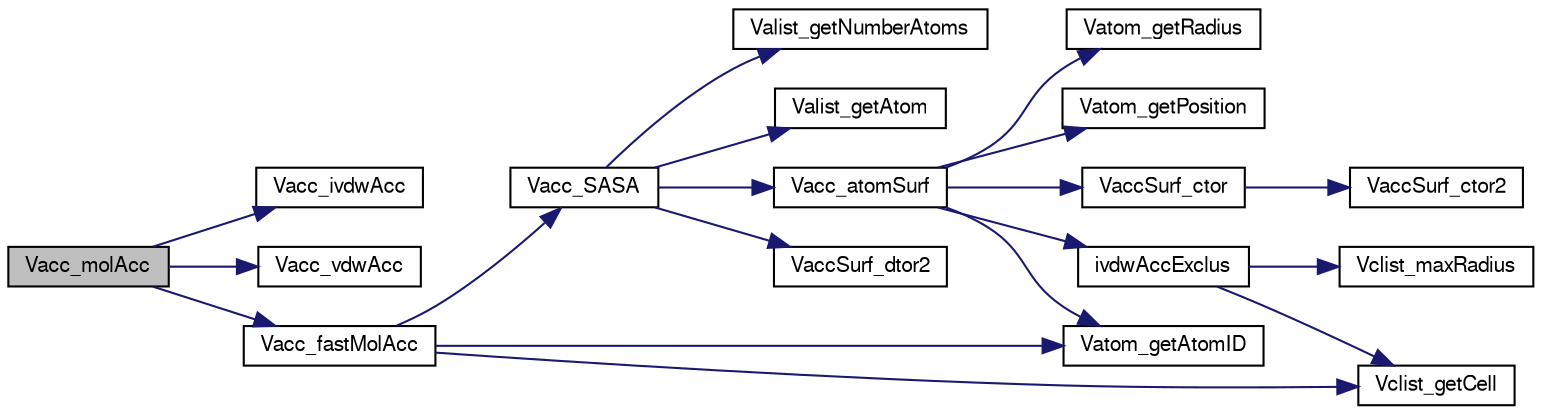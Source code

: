 digraph "Vacc_molAcc"
{
  edge [fontname="FreeSans",fontsize="10",labelfontname="FreeSans",labelfontsize="10"];
  node [fontname="FreeSans",fontsize="10",shape=record];
  rankdir="LR";
  Node1 [label="Vacc_molAcc",height=0.2,width=0.4,color="black", fillcolor="grey75", style="filled" fontcolor="black"];
  Node1 -> Node2 [color="midnightblue",fontsize="10",style="solid",fontname="FreeSans"];
  Node2 [label="Vacc_ivdwAcc",height=0.2,width=0.4,color="black", fillcolor="white", style="filled",URL="$group___vacc.html#ga050da431e776227898c5a7e7060d2202",tooltip="Report inflated van der Waals accessibility."];
  Node1 -> Node3 [color="midnightblue",fontsize="10",style="solid",fontname="FreeSans"];
  Node3 [label="Vacc_vdwAcc",height=0.2,width=0.4,color="black", fillcolor="white", style="filled",URL="$group___vacc.html#ga3720639ef38c9755860950a1d3f32c74",tooltip="Report van der Waals accessibility."];
  Node1 -> Node4 [color="midnightblue",fontsize="10",style="solid",fontname="FreeSans"];
  Node4 [label="Vacc_fastMolAcc",height=0.2,width=0.4,color="black", fillcolor="white", style="filled",URL="$group___vacc.html#gace3cf23d10bbc818a28b212ef5c94f84",tooltip="Report molecular accessibility quickly."];
  Node4 -> Node5 [color="midnightblue",fontsize="10",style="solid",fontname="FreeSans"];
  Node5 [label="Vacc_SASA",height=0.2,width=0.4,color="black", fillcolor="white", style="filled",URL="$group___vacc.html#gad2041f50041470d01e00a17f18b5b6c2",tooltip="Build the solvent accessible surface (SAS) and calculate the solvent accessible surface area..."];
  Node5 -> Node6 [color="midnightblue",fontsize="10",style="solid",fontname="FreeSans"];
  Node6 [label="Valist_getNumberAtoms",height=0.2,width=0.4,color="black", fillcolor="white", style="filled",URL="$group___valist.html#gaff55ce9b8624255736b0ccf62030f230",tooltip="Get number of atoms in the list."];
  Node5 -> Node7 [color="midnightblue",fontsize="10",style="solid",fontname="FreeSans"];
  Node7 [label="Valist_getAtom",height=0.2,width=0.4,color="black", fillcolor="white", style="filled",URL="$group___valist.html#gaf9175f6b6d2c33ad79bd525fc9e0e043",tooltip="Get pointer to particular atom in list."];
  Node5 -> Node8 [color="midnightblue",fontsize="10",style="solid",fontname="FreeSans"];
  Node8 [label="Vacc_atomSurf",height=0.2,width=0.4,color="black", fillcolor="white", style="filled",URL="$group___vacc.html#ga8c962cab8849df00c7f8ac61f3f8246b",tooltip="Set up an array of points corresponding to the SAS due to a particular atom."];
  Node8 -> Node9 [color="midnightblue",fontsize="10",style="solid",fontname="FreeSans"];
  Node9 [label="Vatom_getRadius",height=0.2,width=0.4,color="black", fillcolor="white", style="filled",URL="$group___vatom.html#ga9739f811224b6e7219cf6e21e0b4d9b4",tooltip="Get atomic position."];
  Node8 -> Node10 [color="midnightblue",fontsize="10",style="solid",fontname="FreeSans"];
  Node10 [label="Vatom_getPosition",height=0.2,width=0.4,color="black", fillcolor="white", style="filled",URL="$group___vatom.html#ga282b06da5d33678cab1173a6fe5bc89c",tooltip="Get atomic position."];
  Node8 -> Node11 [color="midnightblue",fontsize="10",style="solid",fontname="FreeSans"];
  Node11 [label="Vatom_getAtomID",height=0.2,width=0.4,color="black", fillcolor="white", style="filled",URL="$group___vatom.html#ga15b6aa3689898e3b88f2920dec4470a9",tooltip="Get atom ID."];
  Node8 -> Node12 [color="midnightblue",fontsize="10",style="solid",fontname="FreeSans"];
  Node12 [label="VaccSurf_ctor",height=0.2,width=0.4,color="black", fillcolor="white", style="filled",URL="$group___vacc.html#ga4a6d9195773fa7de0e8971ae9ef4c185",tooltip="Allocate and construct the surface object; do not assign surface points to positions."];
  Node12 -> Node13 [color="midnightblue",fontsize="10",style="solid",fontname="FreeSans"];
  Node13 [label="VaccSurf_ctor2",height=0.2,width=0.4,color="black", fillcolor="white", style="filled",URL="$group___vacc.html#gad253baa15c0da3af54e7aaf95a3cad14",tooltip="Construct the surface object using previously allocated memory; do not assign surface points to posit..."];
  Node8 -> Node14 [color="midnightblue",fontsize="10",style="solid",fontname="FreeSans"];
  Node14 [label="ivdwAccExclus",height=0.2,width=0.4,color="black", fillcolor="white", style="filled",URL="$vacc_8c.html#a5c6356f19e11daf8d0dea84bd92cc226",tooltip="Determines if a point is within the union of the spheres centered at the atomic centers with radii eq..."];
  Node14 -> Node15 [color="midnightblue",fontsize="10",style="solid",fontname="FreeSans"];
  Node15 [label="Vclist_maxRadius",height=0.2,width=0.4,color="black", fillcolor="white", style="filled",URL="$group___vclist.html#gac90480afcf0e082a4b7bf755cb15d360",tooltip="Get the max probe radius value (in A) the cell list was constructed with."];
  Node14 -> Node16 [color="midnightblue",fontsize="10",style="solid",fontname="FreeSans"];
  Node16 [label="Vclist_getCell",height=0.2,width=0.4,color="black", fillcolor="white", style="filled",URL="$group___vclist.html#gaee63e2dac121f3469b10f9f16b999402",tooltip="Return cell corresponding to specified position or return VNULL."];
  Node5 -> Node17 [color="midnightblue",fontsize="10",style="solid",fontname="FreeSans"];
  Node17 [label="VaccSurf_dtor2",height=0.2,width=0.4,color="black", fillcolor="white", style="filled",URL="$group___vacc.html#ga1df66922b78e3824beb4695c5a84ec45",tooltip="Destroy the surface object."];
  Node4 -> Node16 [color="midnightblue",fontsize="10",style="solid",fontname="FreeSans"];
  Node4 -> Node11 [color="midnightblue",fontsize="10",style="solid",fontname="FreeSans"];
}
